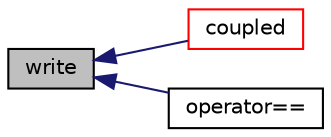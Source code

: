 digraph "write"
{
  bgcolor="transparent";
  edge [fontname="Helvetica",fontsize="10",labelfontname="Helvetica",labelfontsize="10"];
  node [fontname="Helvetica",fontsize="10",shape=record];
  rankdir="LR";
  Node9159 [label="write",height=0.2,width=0.4,color="black", fillcolor="grey75", style="filled", fontcolor="black"];
  Node9159 -> Node9160 [dir="back",color="midnightblue",fontsize="10",style="solid",fontname="Helvetica"];
  Node9160 [label="coupled",height=0.2,width=0.4,color="red",URL="$a23241.html#a39c01db0e66d00fe0621a0c7e5fc4ead",tooltip="Return true if this patch field is coupled. "];
  Node9159 -> Node11057 [dir="back",color="midnightblue",fontsize="10",style="solid",fontname="Helvetica"];
  Node11057 [label="operator==",height=0.2,width=0.4,color="black",URL="$a23241.html#afac4e6c2854e74c1173238c5a7c1ca87"];
}
